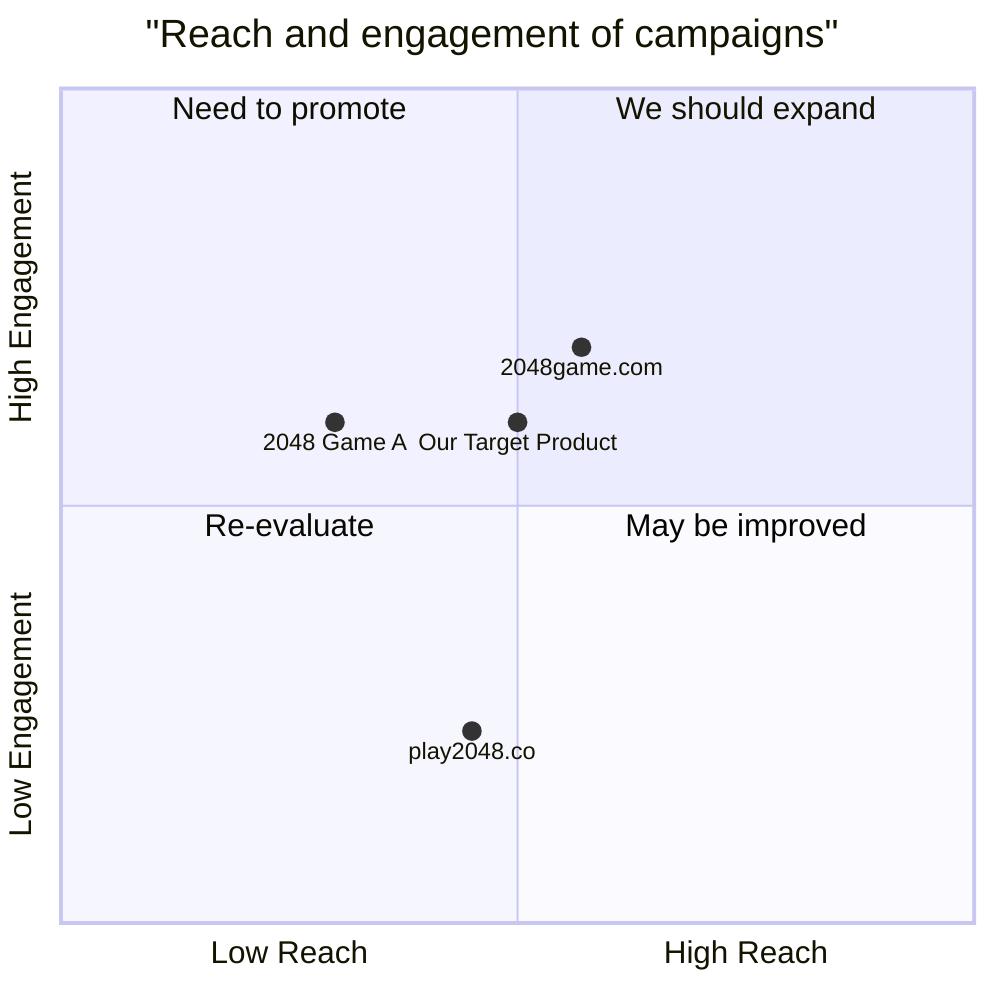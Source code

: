 quadrantChart
    title "Reach and engagement of campaigns"
    x-axis "Low Reach" --> "High Reach"
    y-axis "Low Engagement" --> "High Engagement"
    quadrant-1 "We should expand"
    quadrant-2 "Need to promote"
    quadrant-3 "Re-evaluate"
    quadrant-4 "May be improved"
    "2048 Game A": [0.3, 0.6]
    "play2048.co": [0.45, 0.23]
    "2048game.com": [0.57, 0.69]
    "Our Target Product": [0.5, 0.6]